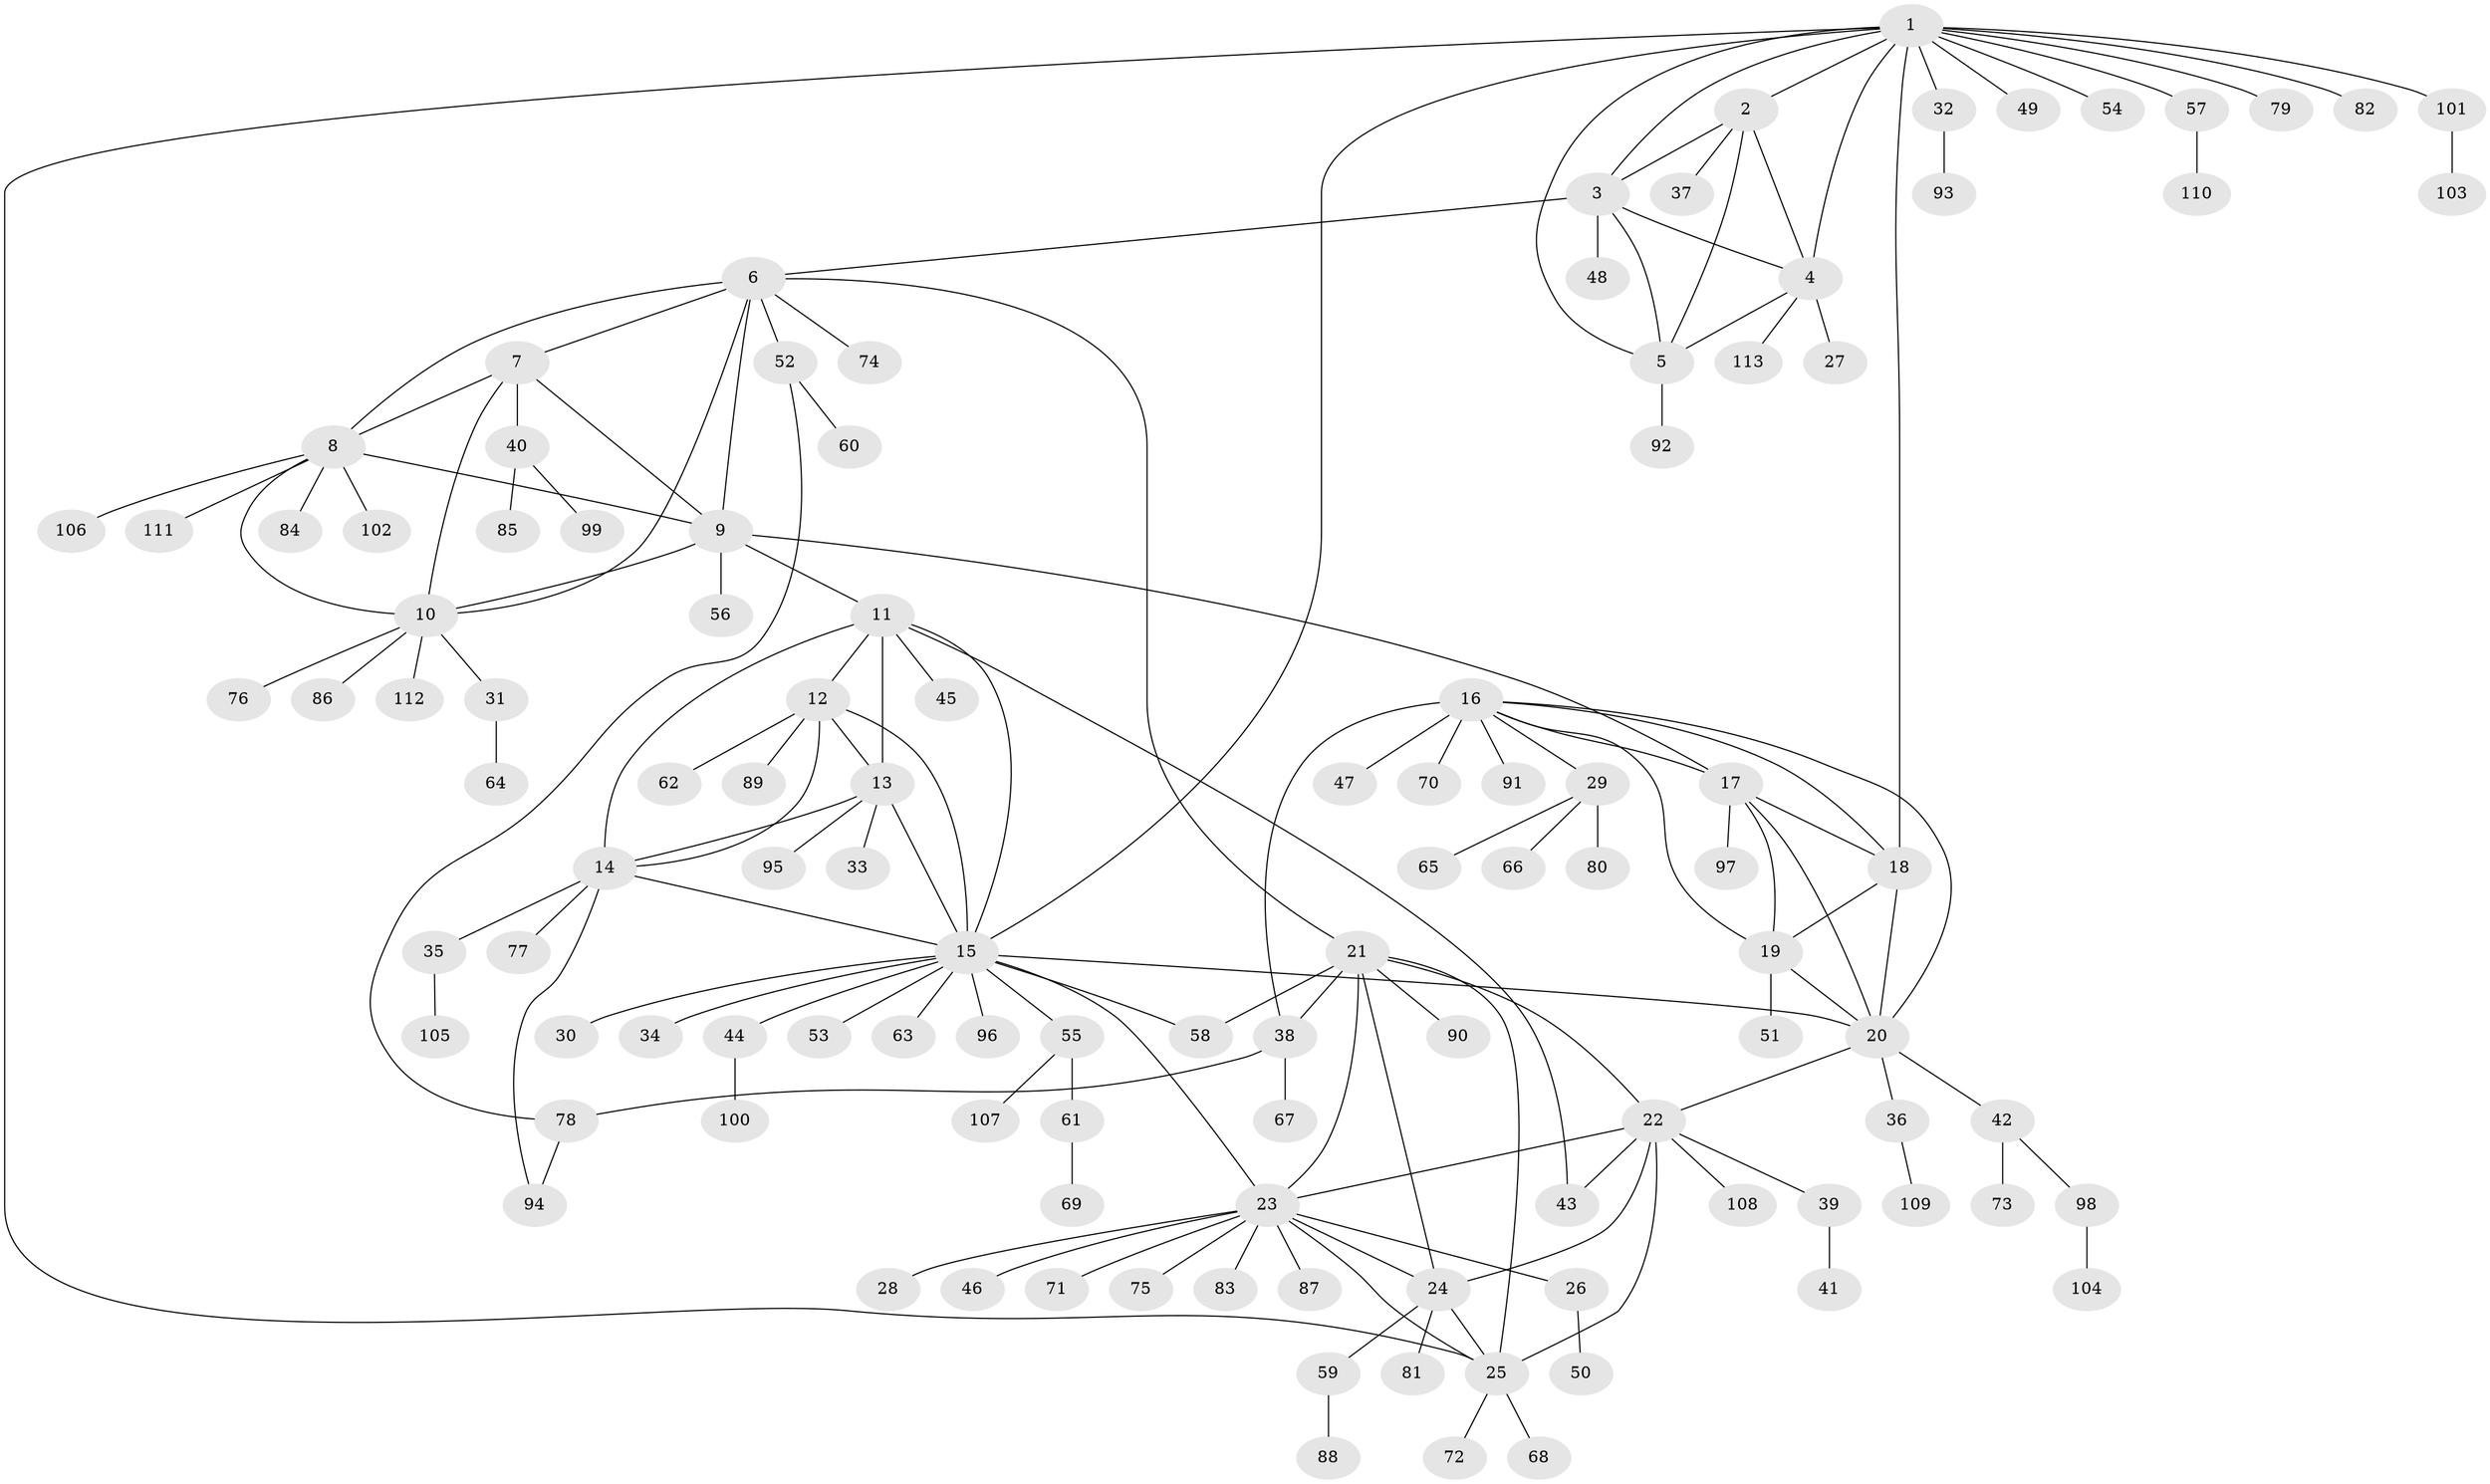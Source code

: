 // Generated by graph-tools (version 1.1) at 2025/26/03/09/25 03:26:44]
// undirected, 113 vertices, 153 edges
graph export_dot {
graph [start="1"]
  node [color=gray90,style=filled];
  1;
  2;
  3;
  4;
  5;
  6;
  7;
  8;
  9;
  10;
  11;
  12;
  13;
  14;
  15;
  16;
  17;
  18;
  19;
  20;
  21;
  22;
  23;
  24;
  25;
  26;
  27;
  28;
  29;
  30;
  31;
  32;
  33;
  34;
  35;
  36;
  37;
  38;
  39;
  40;
  41;
  42;
  43;
  44;
  45;
  46;
  47;
  48;
  49;
  50;
  51;
  52;
  53;
  54;
  55;
  56;
  57;
  58;
  59;
  60;
  61;
  62;
  63;
  64;
  65;
  66;
  67;
  68;
  69;
  70;
  71;
  72;
  73;
  74;
  75;
  76;
  77;
  78;
  79;
  80;
  81;
  82;
  83;
  84;
  85;
  86;
  87;
  88;
  89;
  90;
  91;
  92;
  93;
  94;
  95;
  96;
  97;
  98;
  99;
  100;
  101;
  102;
  103;
  104;
  105;
  106;
  107;
  108;
  109;
  110;
  111;
  112;
  113;
  1 -- 2;
  1 -- 3;
  1 -- 4;
  1 -- 5;
  1 -- 15;
  1 -- 18;
  1 -- 25;
  1 -- 32;
  1 -- 49;
  1 -- 54;
  1 -- 57;
  1 -- 79;
  1 -- 82;
  1 -- 101;
  2 -- 3;
  2 -- 4;
  2 -- 5;
  2 -- 37;
  3 -- 4;
  3 -- 5;
  3 -- 6;
  3 -- 48;
  4 -- 5;
  4 -- 27;
  4 -- 113;
  5 -- 92;
  6 -- 7;
  6 -- 8;
  6 -- 9;
  6 -- 10;
  6 -- 21;
  6 -- 52;
  6 -- 74;
  7 -- 8;
  7 -- 9;
  7 -- 10;
  7 -- 40;
  8 -- 9;
  8 -- 10;
  8 -- 84;
  8 -- 102;
  8 -- 106;
  8 -- 111;
  9 -- 10;
  9 -- 11;
  9 -- 17;
  9 -- 56;
  10 -- 31;
  10 -- 76;
  10 -- 86;
  10 -- 112;
  11 -- 12;
  11 -- 13;
  11 -- 14;
  11 -- 15;
  11 -- 43;
  11 -- 45;
  12 -- 13;
  12 -- 14;
  12 -- 15;
  12 -- 62;
  12 -- 89;
  13 -- 14;
  13 -- 15;
  13 -- 33;
  13 -- 95;
  14 -- 15;
  14 -- 35;
  14 -- 77;
  14 -- 94;
  15 -- 20;
  15 -- 23;
  15 -- 30;
  15 -- 34;
  15 -- 44;
  15 -- 53;
  15 -- 55;
  15 -- 58;
  15 -- 63;
  15 -- 96;
  16 -- 17;
  16 -- 18;
  16 -- 19;
  16 -- 20;
  16 -- 29;
  16 -- 38;
  16 -- 47;
  16 -- 70;
  16 -- 91;
  17 -- 18;
  17 -- 19;
  17 -- 20;
  17 -- 97;
  18 -- 19;
  18 -- 20;
  19 -- 20;
  19 -- 51;
  20 -- 22;
  20 -- 36;
  20 -- 42;
  21 -- 22;
  21 -- 23;
  21 -- 24;
  21 -- 25;
  21 -- 38;
  21 -- 58;
  21 -- 90;
  22 -- 23;
  22 -- 24;
  22 -- 25;
  22 -- 39;
  22 -- 43;
  22 -- 108;
  23 -- 24;
  23 -- 25;
  23 -- 26;
  23 -- 28;
  23 -- 46;
  23 -- 71;
  23 -- 75;
  23 -- 83;
  23 -- 87;
  24 -- 25;
  24 -- 59;
  24 -- 81;
  25 -- 68;
  25 -- 72;
  26 -- 50;
  29 -- 65;
  29 -- 66;
  29 -- 80;
  31 -- 64;
  32 -- 93;
  35 -- 105;
  36 -- 109;
  38 -- 67;
  38 -- 78;
  39 -- 41;
  40 -- 85;
  40 -- 99;
  42 -- 73;
  42 -- 98;
  44 -- 100;
  52 -- 60;
  52 -- 78;
  55 -- 61;
  55 -- 107;
  57 -- 110;
  59 -- 88;
  61 -- 69;
  78 -- 94;
  98 -- 104;
  101 -- 103;
}
